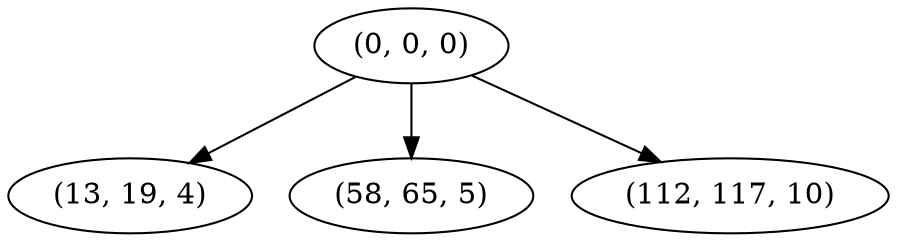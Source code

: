 digraph tree {
    "(0, 0, 0)";
    "(13, 19, 4)";
    "(58, 65, 5)";
    "(112, 117, 10)";
    "(0, 0, 0)" -> "(13, 19, 4)";
    "(0, 0, 0)" -> "(58, 65, 5)";
    "(0, 0, 0)" -> "(112, 117, 10)";
}
